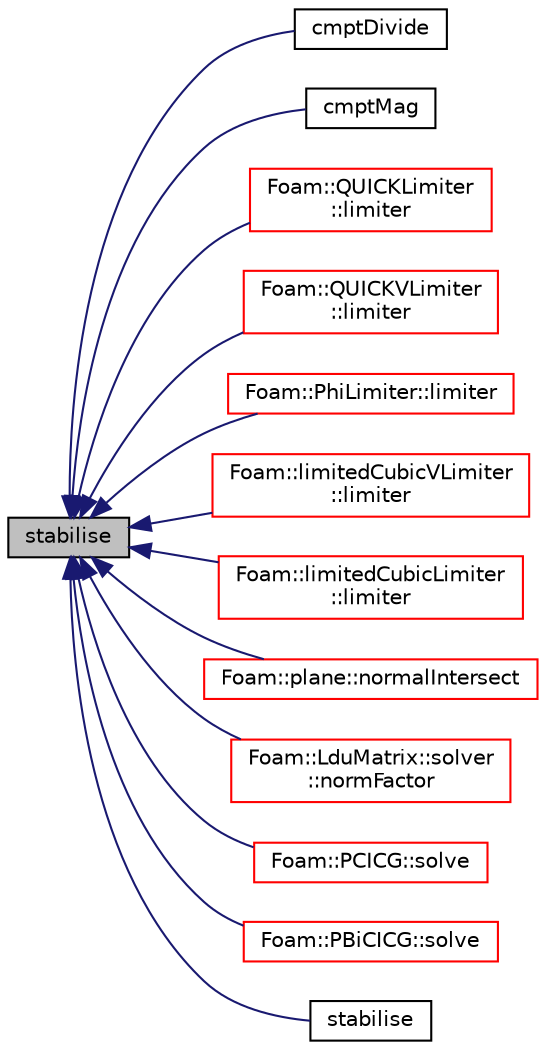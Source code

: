 digraph "stabilise"
{
  bgcolor="transparent";
  edge [fontname="Helvetica",fontsize="10",labelfontname="Helvetica",labelfontsize="10"];
  node [fontname="Helvetica",fontsize="10",shape=record];
  rankdir="LR";
  Node1 [label="stabilise",height=0.2,width=0.4,color="black", fillcolor="grey75", style="filled", fontcolor="black"];
  Node1 -> Node2 [dir="back",color="midnightblue",fontsize="10",style="solid",fontname="Helvetica"];
  Node2 [label="cmptDivide",height=0.2,width=0.4,color="black",URL="$a10974.html#a7a8b5ffacfcf8afc167cd16e10aad8aa"];
  Node1 -> Node3 [dir="back",color="midnightblue",fontsize="10",style="solid",fontname="Helvetica"];
  Node3 [label="cmptMag",height=0.2,width=0.4,color="black",URL="$a10974.html#a2b5bed0675a2a1c054a011f1ff5d73e8"];
  Node1 -> Node4 [dir="back",color="midnightblue",fontsize="10",style="solid",fontname="Helvetica"];
  Node4 [label="Foam::QUICKLimiter\l::limiter",height=0.2,width=0.4,color="red",URL="$a02098.html#aa84aee3749c316a126b3219a08f862f6"];
  Node1 -> Node5 [dir="back",color="midnightblue",fontsize="10",style="solid",fontname="Helvetica"];
  Node5 [label="Foam::QUICKVLimiter\l::limiter",height=0.2,width=0.4,color="red",URL="$a02099.html#aa84aee3749c316a126b3219a08f862f6"];
  Node1 -> Node6 [dir="back",color="midnightblue",fontsize="10",style="solid",fontname="Helvetica"];
  Node6 [label="Foam::PhiLimiter::limiter",height=0.2,width=0.4,color="red",URL="$a01886.html#aedc61ad78de7f0f003d892a77f6cb429"];
  Node1 -> Node7 [dir="back",color="midnightblue",fontsize="10",style="solid",fontname="Helvetica"];
  Node7 [label="Foam::limitedCubicVLimiter\l::limiter",height=0.2,width=0.4,color="red",URL="$a01341.html#aa84aee3749c316a126b3219a08f862f6"];
  Node1 -> Node8 [dir="back",color="midnightblue",fontsize="10",style="solid",fontname="Helvetica"];
  Node8 [label="Foam::limitedCubicLimiter\l::limiter",height=0.2,width=0.4,color="red",URL="$a01340.html#aa84aee3749c316a126b3219a08f862f6"];
  Node1 -> Node9 [dir="back",color="midnightblue",fontsize="10",style="solid",fontname="Helvetica"];
  Node9 [label="Foam::plane::normalIntersect",height=0.2,width=0.4,color="red",URL="$a01894.html#a79325c1b59a852ad033e69f38bf2ceb8",tooltip="Return cut coefficient for plane and line defined by. "];
  Node1 -> Node10 [dir="back",color="midnightblue",fontsize="10",style="solid",fontname="Helvetica"];
  Node10 [label="Foam::LduMatrix::solver\l::normFactor",height=0.2,width=0.4,color="red",URL="$a02448.html#a0e93bb3b7b4d2396eb15278901a3cb2e",tooltip="Return the matrix norm used to normalise the residual for the. "];
  Node1 -> Node11 [dir="back",color="midnightblue",fontsize="10",style="solid",fontname="Helvetica"];
  Node11 [label="Foam::PCICG::solve",height=0.2,width=0.4,color="red",URL="$a01862.html#a6020d3a68339ab1a050e90633b70ca5a",tooltip="Solve the matrix with this solver. "];
  Node1 -> Node12 [dir="back",color="midnightblue",fontsize="10",style="solid",fontname="Helvetica"];
  Node12 [label="Foam::PBiCICG::solve",height=0.2,width=0.4,color="red",URL="$a01860.html#a6020d3a68339ab1a050e90633b70ca5a",tooltip="Solve the matrix with this solver. "];
  Node1 -> Node13 [dir="back",color="midnightblue",fontsize="10",style="solid",fontname="Helvetica"];
  Node13 [label="stabilise",height=0.2,width=0.4,color="black",URL="$a10974.html#a270a6e85e72839baab10952b097fbef9"];
}
